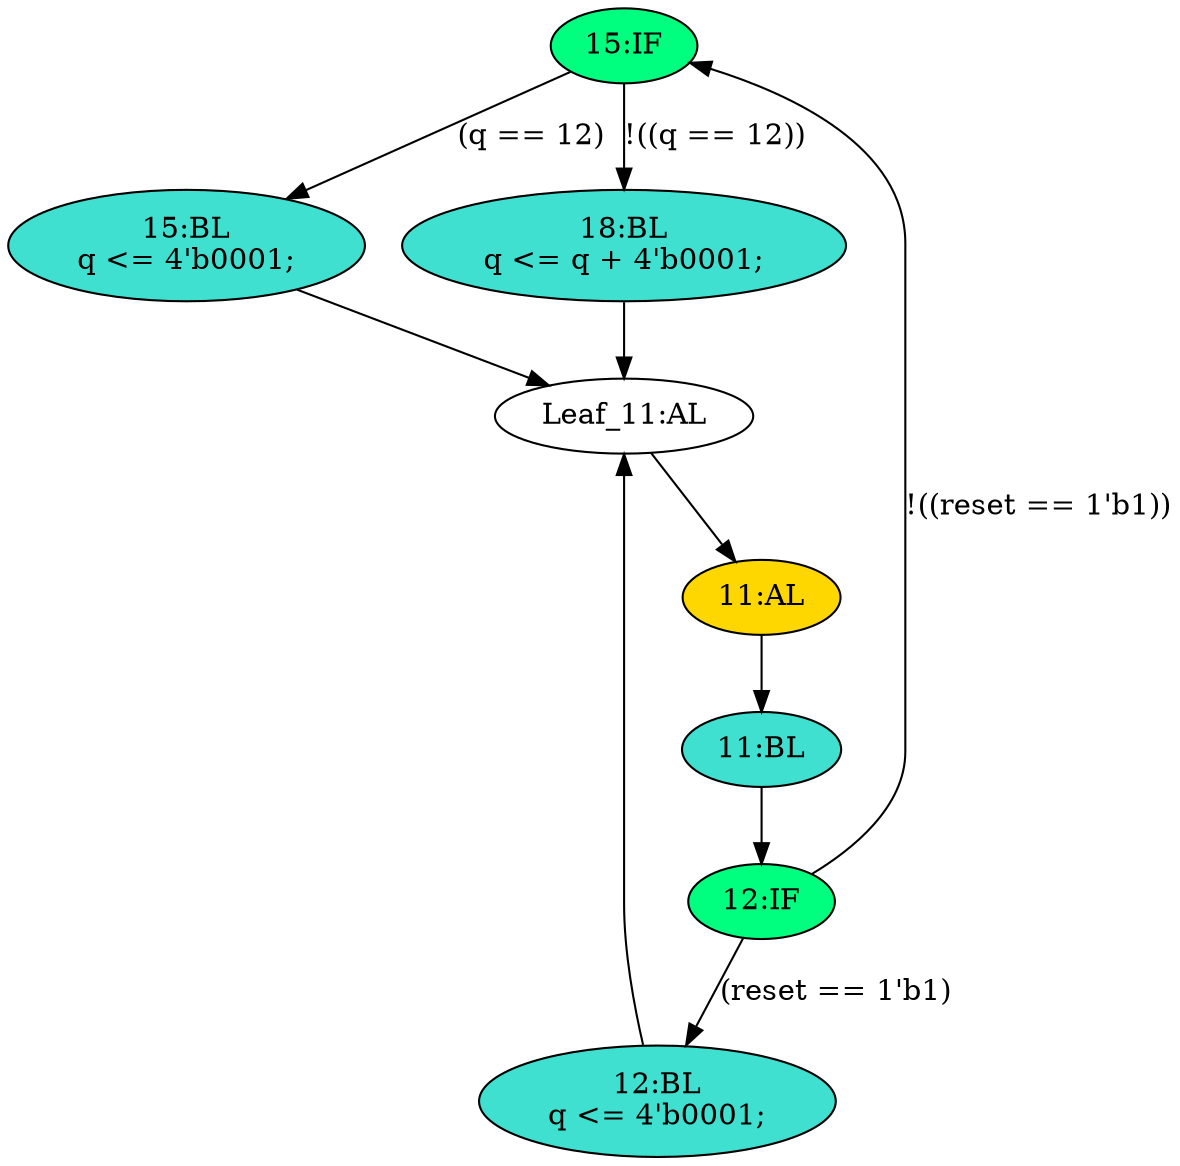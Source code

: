 strict digraph "compose( ,  )" {
	node [label="\N"];
	"15:IF"	[ast="<pyverilog.vparser.ast.IfStatement object at 0x7f6504464ed0>",
		fillcolor=springgreen,
		label="15:IF",
		statements="[]",
		style=filled,
		typ=IfStatement];
	"15:BL"	[ast="<pyverilog.vparser.ast.Block object at 0x7f6504464e10>",
		fillcolor=turquoise,
		label="15:BL
q <= 4'b0001;",
		statements="[<pyverilog.vparser.ast.NonblockingSubstitution object at 0x7f65041cee90>]",
		style=filled,
		typ=Block];
	"15:IF" -> "15:BL"	[cond="['q']",
		label="(q == 12)",
		lineno=15];
	"18:BL"	[ast="<pyverilog.vparser.ast.Block object at 0x7f65041ce550>",
		fillcolor=turquoise,
		label="18:BL
q <= q + 4'b0001;",
		statements="[<pyverilog.vparser.ast.NonblockingSubstitution object at 0x7f6504472390>]",
		style=filled,
		typ=Block];
	"15:IF" -> "18:BL"	[cond="['q']",
		label="!((q == 12))",
		lineno=15];
	"12:IF"	[ast="<pyverilog.vparser.ast.IfStatement object at 0x7f65041d6bd0>",
		fillcolor=springgreen,
		label="12:IF",
		statements="[]",
		style=filled,
		typ=IfStatement];
	"12:IF" -> "15:IF"	[cond="['reset']",
		label="!((reset == 1'b1))",
		lineno=12];
	"12:BL"	[ast="<pyverilog.vparser.ast.Block object at 0x7f65044f5790>",
		fillcolor=turquoise,
		label="12:BL
q <= 4'b0001;",
		statements="[<pyverilog.vparser.ast.NonblockingSubstitution object at 0x7f65041d6810>]",
		style=filled,
		typ=Block];
	"12:IF" -> "12:BL"	[cond="['reset']",
		label="(reset == 1'b1)",
		lineno=12];
	"Leaf_11:AL"	[def_var="['q']",
		label="Leaf_11:AL"];
	"15:BL" -> "Leaf_11:AL"	[cond="[]",
		lineno=None];
	"11:BL"	[ast="<pyverilog.vparser.ast.Block object at 0x7f65044f5690>",
		fillcolor=turquoise,
		label="11:BL",
		statements="[]",
		style=filled,
		typ=Block];
	"11:BL" -> "12:IF"	[cond="[]",
		lineno=None];
	"11:AL"	[ast="<pyverilog.vparser.ast.Always object at 0x7f650446b150>",
		clk_sens=True,
		fillcolor=gold,
		label="11:AL",
		sens="['clk']",
		statements="[]",
		style=filled,
		typ=Always,
		use_var="['reset', 'q']"];
	"Leaf_11:AL" -> "11:AL";
	"18:BL" -> "Leaf_11:AL"	[cond="[]",
		lineno=None];
	"12:BL" -> "Leaf_11:AL"	[cond="[]",
		lineno=None];
	"11:AL" -> "11:BL"	[cond="[]",
		lineno=None];
}
